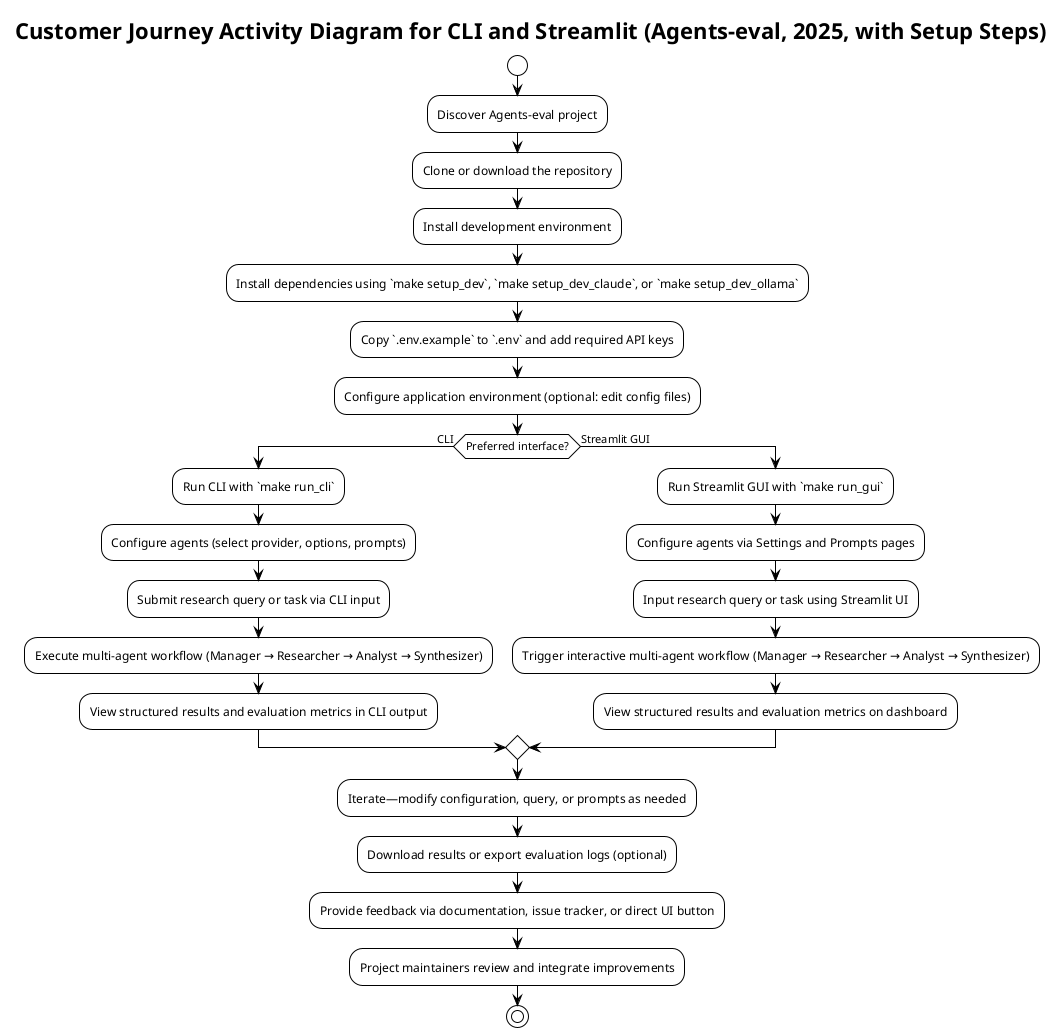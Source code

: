 @startuml
!theme plain
skinparam monochrome true

title Customer Journey Activity Diagram for CLI and Streamlit (Agents-eval, 2025, with Setup Steps)

start

:Discover Agents-eval project;

:Clone or download the repository;
:Install development environment;
:Install dependencies using `make setup_dev`, `make setup_dev_claude`, or `make setup_dev_ollama`;
:Copy `.env.example` to `.env` and add required API keys;
:Configure application environment (optional: edit config files);

if (Preferred interface?) then (CLI)
  :Run CLI with `make run_cli`;
  :Configure agents (select provider, options, prompts);
  :Submit research query or task via CLI input;
  :Execute multi-agent workflow (Manager → Researcher → Analyst → Synthesizer);
  :View structured results and evaluation metrics in CLI output;
else (Streamlit GUI)
  :Run Streamlit GUI with `make run_gui`;
  :Configure agents via Settings and Prompts pages;
  :Input research query or task using Streamlit UI;
  :Trigger interactive multi-agent workflow (Manager → Researcher → Analyst → Synthesizer);
  :View structured results and evaluation metrics on dashboard;
endif

:Iterate—modify configuration, query, or prompts as needed;
:Download results or export evaluation logs (optional);
:Provide feedback via documentation, issue tracker, or direct UI button;
:Project maintainers review and integrate improvements;

stop
@enduml
